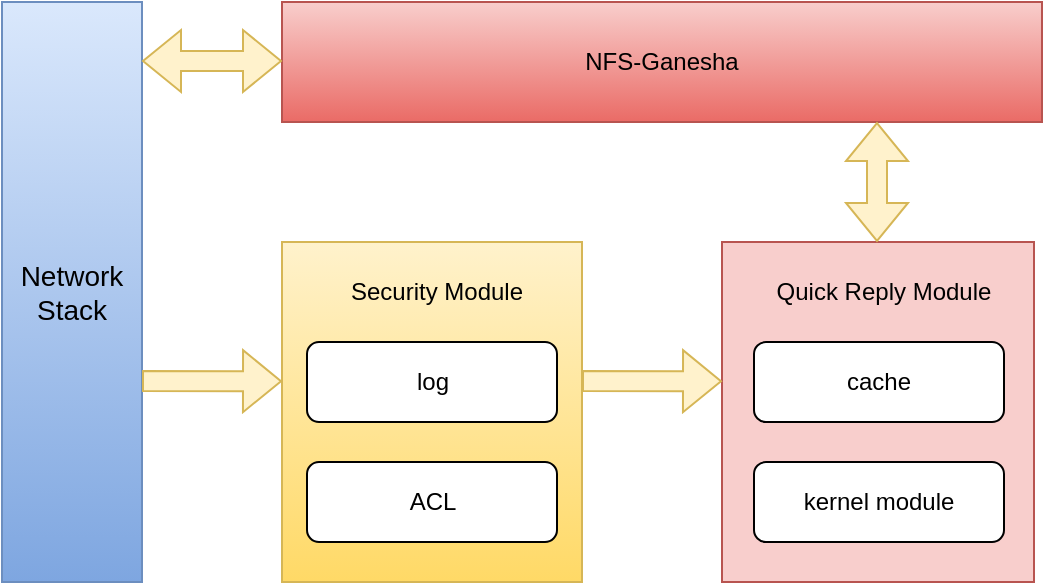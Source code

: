 <mxfile version="21.6.8" type="github">
  <diagram name="第 1 页" id="O623X_YfpJGWirx1yeM5">
    <mxGraphModel dx="996" dy="581" grid="1" gridSize="10" guides="1" tooltips="1" connect="1" arrows="1" fold="1" page="1" pageScale="1" pageWidth="827" pageHeight="1169" math="0" shadow="0">
      <root>
        <mxCell id="0" />
        <mxCell id="1" parent="0" />
        <mxCell id="vRw4z7j-ilemCp1iJh7U-1" value="NFS-Ganesha" style="rounded=0;whiteSpace=wrap;html=1;fillColor=#f8cecc;gradientColor=#ea6b66;strokeColor=#b85450;" vertex="1" parent="1">
          <mxGeometry x="180" y="50" width="380" height="60" as="geometry" />
        </mxCell>
        <mxCell id="vRw4z7j-ilemCp1iJh7U-8" value="&lt;font style=&quot;font-size: 14px;&quot;&gt;Network&lt;br&gt;Stack&lt;/font&gt;" style="rounded=0;whiteSpace=wrap;html=1;fillColor=#dae8fc;strokeColor=#6c8ebf;gradientColor=#7ea6e0;" vertex="1" parent="1">
          <mxGeometry x="40" y="50" width="70" height="290" as="geometry" />
        </mxCell>
        <mxCell id="vRw4z7j-ilemCp1iJh7U-11" value="" style="shape=flexArrow;endArrow=classic;startArrow=classic;html=1;rounded=0;fillColor=#fff2cc;strokeColor=#d6b656;" edge="1" parent="1">
          <mxGeometry width="100" height="100" relative="1" as="geometry">
            <mxPoint x="110" y="79.5" as="sourcePoint" />
            <mxPoint x="180" y="79.5" as="targetPoint" />
          </mxGeometry>
        </mxCell>
        <mxCell id="vRw4z7j-ilemCp1iJh7U-22" value="" style="rounded=0;whiteSpace=wrap;html=1;fillColor=#fff2cc;gradientColor=#ffd966;strokeColor=#d6b656;" vertex="1" parent="1">
          <mxGeometry x="180" y="170" width="150" height="170" as="geometry" />
        </mxCell>
        <mxCell id="vRw4z7j-ilemCp1iJh7U-23" value="" style="rounded=0;whiteSpace=wrap;html=1;fillColor=#f8cecc;strokeColor=#b85450;" vertex="1" parent="1">
          <mxGeometry x="400" y="170" width="156" height="170" as="geometry" />
        </mxCell>
        <mxCell id="vRw4z7j-ilemCp1iJh7U-24" value="log" style="rounded=1;whiteSpace=wrap;html=1;" vertex="1" parent="1">
          <mxGeometry x="192.5" y="220" width="125" height="40" as="geometry" />
        </mxCell>
        <mxCell id="vRw4z7j-ilemCp1iJh7U-28" value="cache" style="rounded=1;whiteSpace=wrap;html=1;" vertex="1" parent="1">
          <mxGeometry x="416" y="220" width="125" height="40" as="geometry" />
        </mxCell>
        <mxCell id="vRw4z7j-ilemCp1iJh7U-29" value="kernel module" style="rounded=1;whiteSpace=wrap;html=1;" vertex="1" parent="1">
          <mxGeometry x="416" y="280" width="125" height="40" as="geometry" />
        </mxCell>
        <mxCell id="vRw4z7j-ilemCp1iJh7U-30" value="ACL" style="rounded=1;whiteSpace=wrap;html=1;" vertex="1" parent="1">
          <mxGeometry x="192.5" y="280" width="125" height="40" as="geometry" />
        </mxCell>
        <mxCell id="vRw4z7j-ilemCp1iJh7U-31" value="Security Module" style="text;html=1;strokeColor=none;fillColor=none;align=center;verticalAlign=middle;whiteSpace=wrap;rounded=0;" vertex="1" parent="1">
          <mxGeometry x="210" y="180" width="95" height="30" as="geometry" />
        </mxCell>
        <mxCell id="vRw4z7j-ilemCp1iJh7U-33" value="Quick Reply Module" style="text;html=1;strokeColor=none;fillColor=none;align=center;verticalAlign=middle;whiteSpace=wrap;rounded=0;" vertex="1" parent="1">
          <mxGeometry x="416" y="180" width="130" height="30" as="geometry" />
        </mxCell>
        <mxCell id="vRw4z7j-ilemCp1iJh7U-37" value="" style="shape=flexArrow;endArrow=classic;html=1;rounded=0;entryX=-0.021;entryY=0.422;entryDx=0;entryDy=0;entryPerimeter=0;fillColor=#fff2cc;strokeColor=#d6b656;" edge="1" parent="1">
          <mxGeometry width="50" height="50" relative="1" as="geometry">
            <mxPoint x="110" y="239.5" as="sourcePoint" />
            <mxPoint x="180.0" y="239.62" as="targetPoint" />
          </mxGeometry>
        </mxCell>
        <mxCell id="vRw4z7j-ilemCp1iJh7U-38" value="" style="shape=flexArrow;endArrow=classic;html=1;rounded=0;entryX=-0.021;entryY=0.422;entryDx=0;entryDy=0;entryPerimeter=0;fillColor=#fff2cc;strokeColor=#d6b656;" edge="1" parent="1">
          <mxGeometry width="50" height="50" relative="1" as="geometry">
            <mxPoint x="330" y="239.5" as="sourcePoint" />
            <mxPoint x="400.0" y="239.62" as="targetPoint" />
          </mxGeometry>
        </mxCell>
        <mxCell id="vRw4z7j-ilemCp1iJh7U-40" value="" style="shape=flexArrow;endArrow=classic;startArrow=classic;html=1;rounded=0;strokeColor=#d6b656;fillColor=#fff2cc;" edge="1" parent="1">
          <mxGeometry width="100" height="100" relative="1" as="geometry">
            <mxPoint x="477.5" y="170" as="sourcePoint" />
            <mxPoint x="477.5" y="110" as="targetPoint" />
          </mxGeometry>
        </mxCell>
      </root>
    </mxGraphModel>
  </diagram>
</mxfile>
